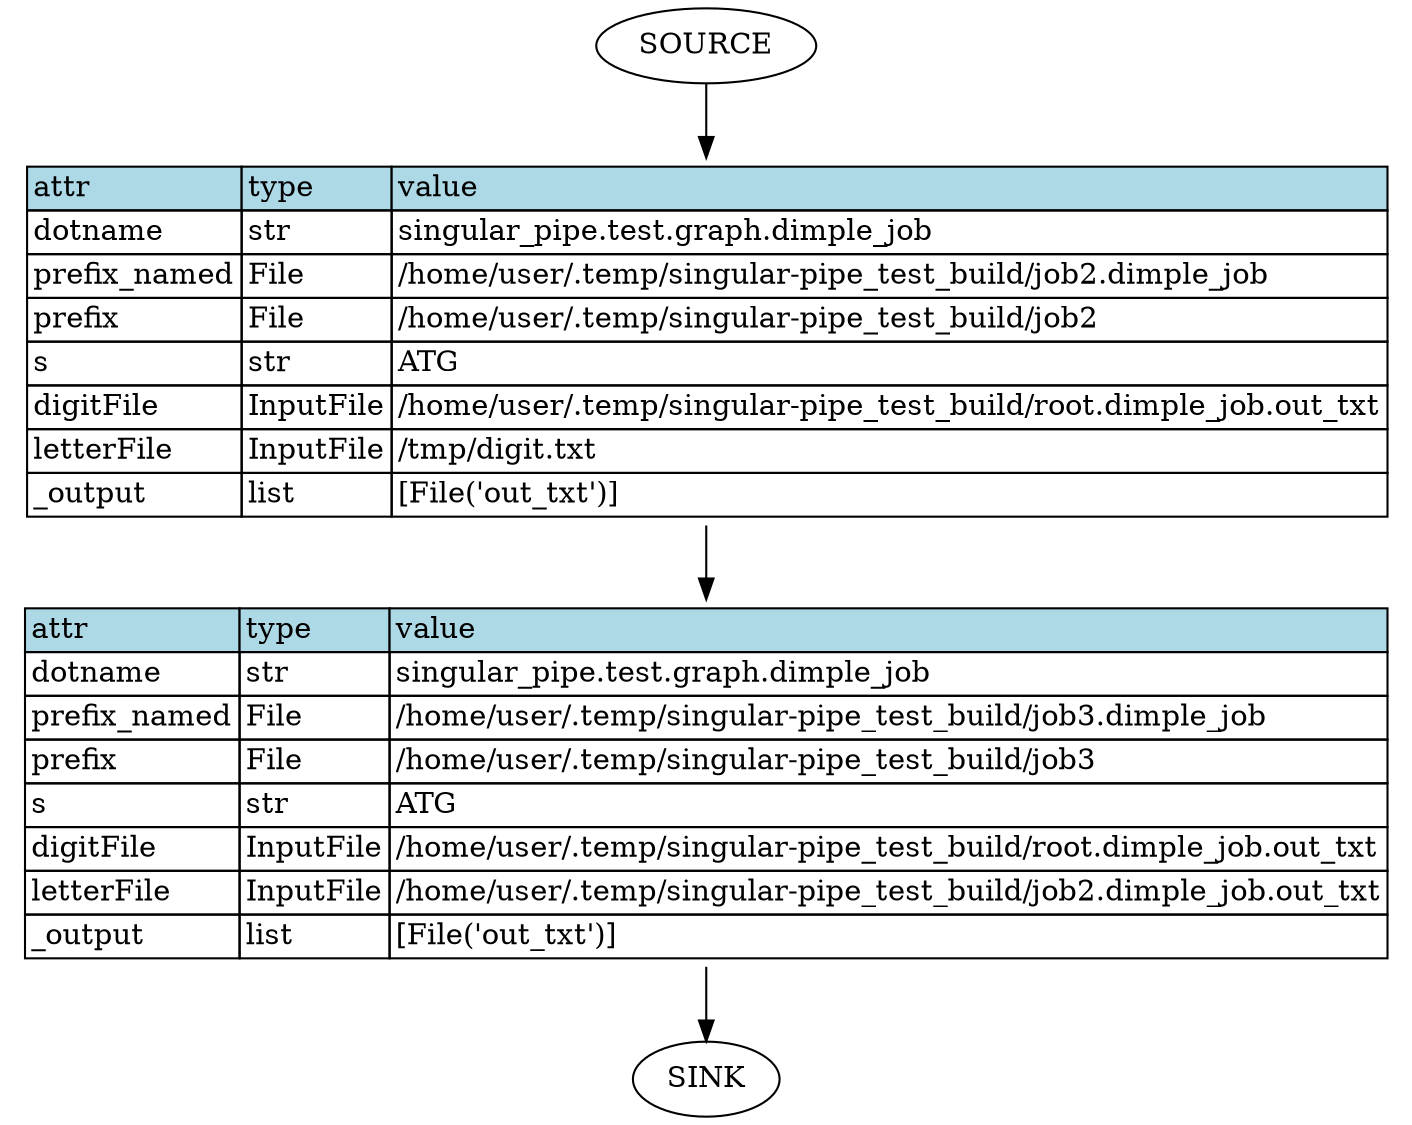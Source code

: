 strict digraph G {
	rankdir=TB
	"/home/user/.temp/singular-pipe_test_build/job3.dimple_job" -> SINK
	"/home/user/.temp/singular-pipe_test_build/job3.dimple_job" [label=<		
	<TABLE BORDER="0" CELLBORDER="1" CELLSPACING="0">
	  <TR>
	    <TD ALIGN="LEFT" BGCOLOR="lightblue">attr</TD>
	    <TD ALIGN="LEFT" BGCOLOR="lightblue">type</TD>
	    <TD ALIGN="LEFT" BGCOLOR="lightblue">value</TD>
	  </TR>

	  
	  	
		  <TR>
		  	<TD ALIGN="LEFT">dotname</TD>
		  	<TD ALIGN="LEFT">str</TD>
		    <TD ALIGN="LEFT">singular_pipe.test.graph.dimple_job</TD>
		  </TR>
	    
		  <TR>
		  	<TD ALIGN="LEFT">prefix_named</TD>
		  	<TD ALIGN="LEFT">File</TD>
		    <TD ALIGN="LEFT">/home/user/.temp/singular-pipe_test_build/job3.dimple_job</TD>
		  </TR>
	    
		  <TR>
		  	<TD ALIGN="LEFT">prefix</TD>
		  	<TD ALIGN="LEFT">File</TD>
		    <TD ALIGN="LEFT">/home/user/.temp/singular-pipe_test_build/job3</TD>
		  </TR>
	    
		  <TR>
		  	<TD ALIGN="LEFT">s</TD>
		  	<TD ALIGN="LEFT">str</TD>
		    <TD ALIGN="LEFT">ATG</TD>
		  </TR>
	    
		  <TR>
		  	<TD ALIGN="LEFT">digitFile</TD>
		  	<TD ALIGN="LEFT">InputFile</TD>
		    <TD ALIGN="LEFT">/home/user/.temp/singular-pipe_test_build/root.dimple_job.out_txt</TD>
		  </TR>
	    
		  <TR>
		  	<TD ALIGN="LEFT">letterFile</TD>
		  	<TD ALIGN="LEFT">InputFile</TD>
		    <TD ALIGN="LEFT">/home/user/.temp/singular-pipe_test_build/job2.dimple_job.out_txt</TD>
		  </TR>
	    
		  <TR>
		  	<TD ALIGN="LEFT">_output</TD>
		  	<TD ALIGN="LEFT">list</TD>
		    <TD ALIGN="LEFT">[File('out_txt')]</TD>
		  </TR>
	    
	</TABLE>
	> shape=plaintext]
	"/home/user/.temp/singular-pipe_test_build/job2.dimple_job" -> "/home/user/.temp/singular-pipe_test_build/job3.dimple_job"
	"/home/user/.temp/singular-pipe_test_build/job3.dimple_job" [label=<		
	<TABLE BORDER="0" CELLBORDER="1" CELLSPACING="0">
	  <TR>
	    <TD ALIGN="LEFT" BGCOLOR="lightblue">attr</TD>
	    <TD ALIGN="LEFT" BGCOLOR="lightblue">type</TD>
	    <TD ALIGN="LEFT" BGCOLOR="lightblue">value</TD>
	  </TR>

	  
	  	
		  <TR>
		  	<TD ALIGN="LEFT">dotname</TD>
		  	<TD ALIGN="LEFT">str</TD>
		    <TD ALIGN="LEFT">singular_pipe.test.graph.dimple_job</TD>
		  </TR>
	    
		  <TR>
		  	<TD ALIGN="LEFT">prefix_named</TD>
		  	<TD ALIGN="LEFT">File</TD>
		    <TD ALIGN="LEFT">/home/user/.temp/singular-pipe_test_build/job3.dimple_job</TD>
		  </TR>
	    
		  <TR>
		  	<TD ALIGN="LEFT">prefix</TD>
		  	<TD ALIGN="LEFT">File</TD>
		    <TD ALIGN="LEFT">/home/user/.temp/singular-pipe_test_build/job3</TD>
		  </TR>
	    
		  <TR>
		  	<TD ALIGN="LEFT">s</TD>
		  	<TD ALIGN="LEFT">str</TD>
		    <TD ALIGN="LEFT">ATG</TD>
		  </TR>
	    
		  <TR>
		  	<TD ALIGN="LEFT">digitFile</TD>
		  	<TD ALIGN="LEFT">InputFile</TD>
		    <TD ALIGN="LEFT">/home/user/.temp/singular-pipe_test_build/root.dimple_job.out_txt</TD>
		  </TR>
	    
		  <TR>
		  	<TD ALIGN="LEFT">letterFile</TD>
		  	<TD ALIGN="LEFT">InputFile</TD>
		    <TD ALIGN="LEFT">/home/user/.temp/singular-pipe_test_build/job2.dimple_job.out_txt</TD>
		  </TR>
	    
		  <TR>
		  	<TD ALIGN="LEFT">_output</TD>
		  	<TD ALIGN="LEFT">list</TD>
		    <TD ALIGN="LEFT">[File('out_txt')]</TD>
		  </TR>
	    
	</TABLE>
	> shape=plaintext]
	"/home/user/.temp/singular-pipe_test_build/job2.dimple_job" [label=<		
	<TABLE BORDER="0" CELLBORDER="1" CELLSPACING="0">
	  <TR>
	    <TD ALIGN="LEFT" BGCOLOR="lightblue">attr</TD>
	    <TD ALIGN="LEFT" BGCOLOR="lightblue">type</TD>
	    <TD ALIGN="LEFT" BGCOLOR="lightblue">value</TD>
	  </TR>

	  
	  	
		  <TR>
		  	<TD ALIGN="LEFT">dotname</TD>
		  	<TD ALIGN="LEFT">str</TD>
		    <TD ALIGN="LEFT">singular_pipe.test.graph.dimple_job</TD>
		  </TR>
	    
		  <TR>
		  	<TD ALIGN="LEFT">prefix_named</TD>
		  	<TD ALIGN="LEFT">File</TD>
		    <TD ALIGN="LEFT">/home/user/.temp/singular-pipe_test_build/job2.dimple_job</TD>
		  </TR>
	    
		  <TR>
		  	<TD ALIGN="LEFT">prefix</TD>
		  	<TD ALIGN="LEFT">File</TD>
		    <TD ALIGN="LEFT">/home/user/.temp/singular-pipe_test_build/job2</TD>
		  </TR>
	    
		  <TR>
		  	<TD ALIGN="LEFT">s</TD>
		  	<TD ALIGN="LEFT">str</TD>
		    <TD ALIGN="LEFT">ATG</TD>
		  </TR>
	    
		  <TR>
		  	<TD ALIGN="LEFT">digitFile</TD>
		  	<TD ALIGN="LEFT">InputFile</TD>
		    <TD ALIGN="LEFT">/home/user/.temp/singular-pipe_test_build/root.dimple_job.out_txt</TD>
		  </TR>
	    
		  <TR>
		  	<TD ALIGN="LEFT">letterFile</TD>
		  	<TD ALIGN="LEFT">InputFile</TD>
		    <TD ALIGN="LEFT">/tmp/digit.txt</TD>
		  </TR>
	    
		  <TR>
		  	<TD ALIGN="LEFT">_output</TD>
		  	<TD ALIGN="LEFT">list</TD>
		    <TD ALIGN="LEFT">[File('out_txt')]</TD>
		  </TR>
	    
	</TABLE>
	> shape=plaintext]
	SOURCE -> "/home/user/.temp/singular-pipe_test_build/job2.dimple_job"
}
